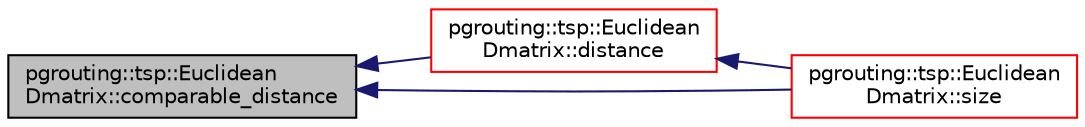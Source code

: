 digraph "pgrouting::tsp::EuclideanDmatrix::comparable_distance"
{
  edge [fontname="Helvetica",fontsize="10",labelfontname="Helvetica",labelfontsize="10"];
  node [fontname="Helvetica",fontsize="10",shape=record];
  rankdir="LR";
  Node6 [label="pgrouting::tsp::Euclidean\lDmatrix::comparable_distance",height=0.2,width=0.4,color="black", fillcolor="grey75", style="filled", fontcolor="black"];
  Node6 -> Node7 [dir="back",color="midnightblue",fontsize="10",style="solid",fontname="Helvetica"];
  Node7 [label="pgrouting::tsp::Euclidean\lDmatrix::distance",height=0.2,width=0.4,color="red", fillcolor="white", style="filled",URL="$classpgrouting_1_1tsp_1_1EuclideanDmatrix.html#add4c7f8a80f8aa53633c19aece8b3a4d"];
  Node7 -> Node9 [dir="back",color="midnightblue",fontsize="10",style="solid",fontname="Helvetica"];
  Node9 [label="pgrouting::tsp::Euclidean\lDmatrix::size",height=0.2,width=0.4,color="red", fillcolor="white", style="filled",URL="$classpgrouting_1_1tsp_1_1EuclideanDmatrix.html#a2656732597830999931bba64f6dc0b84",tooltip="|idx| "];
  Node6 -> Node9 [dir="back",color="midnightblue",fontsize="10",style="solid",fontname="Helvetica"];
}
